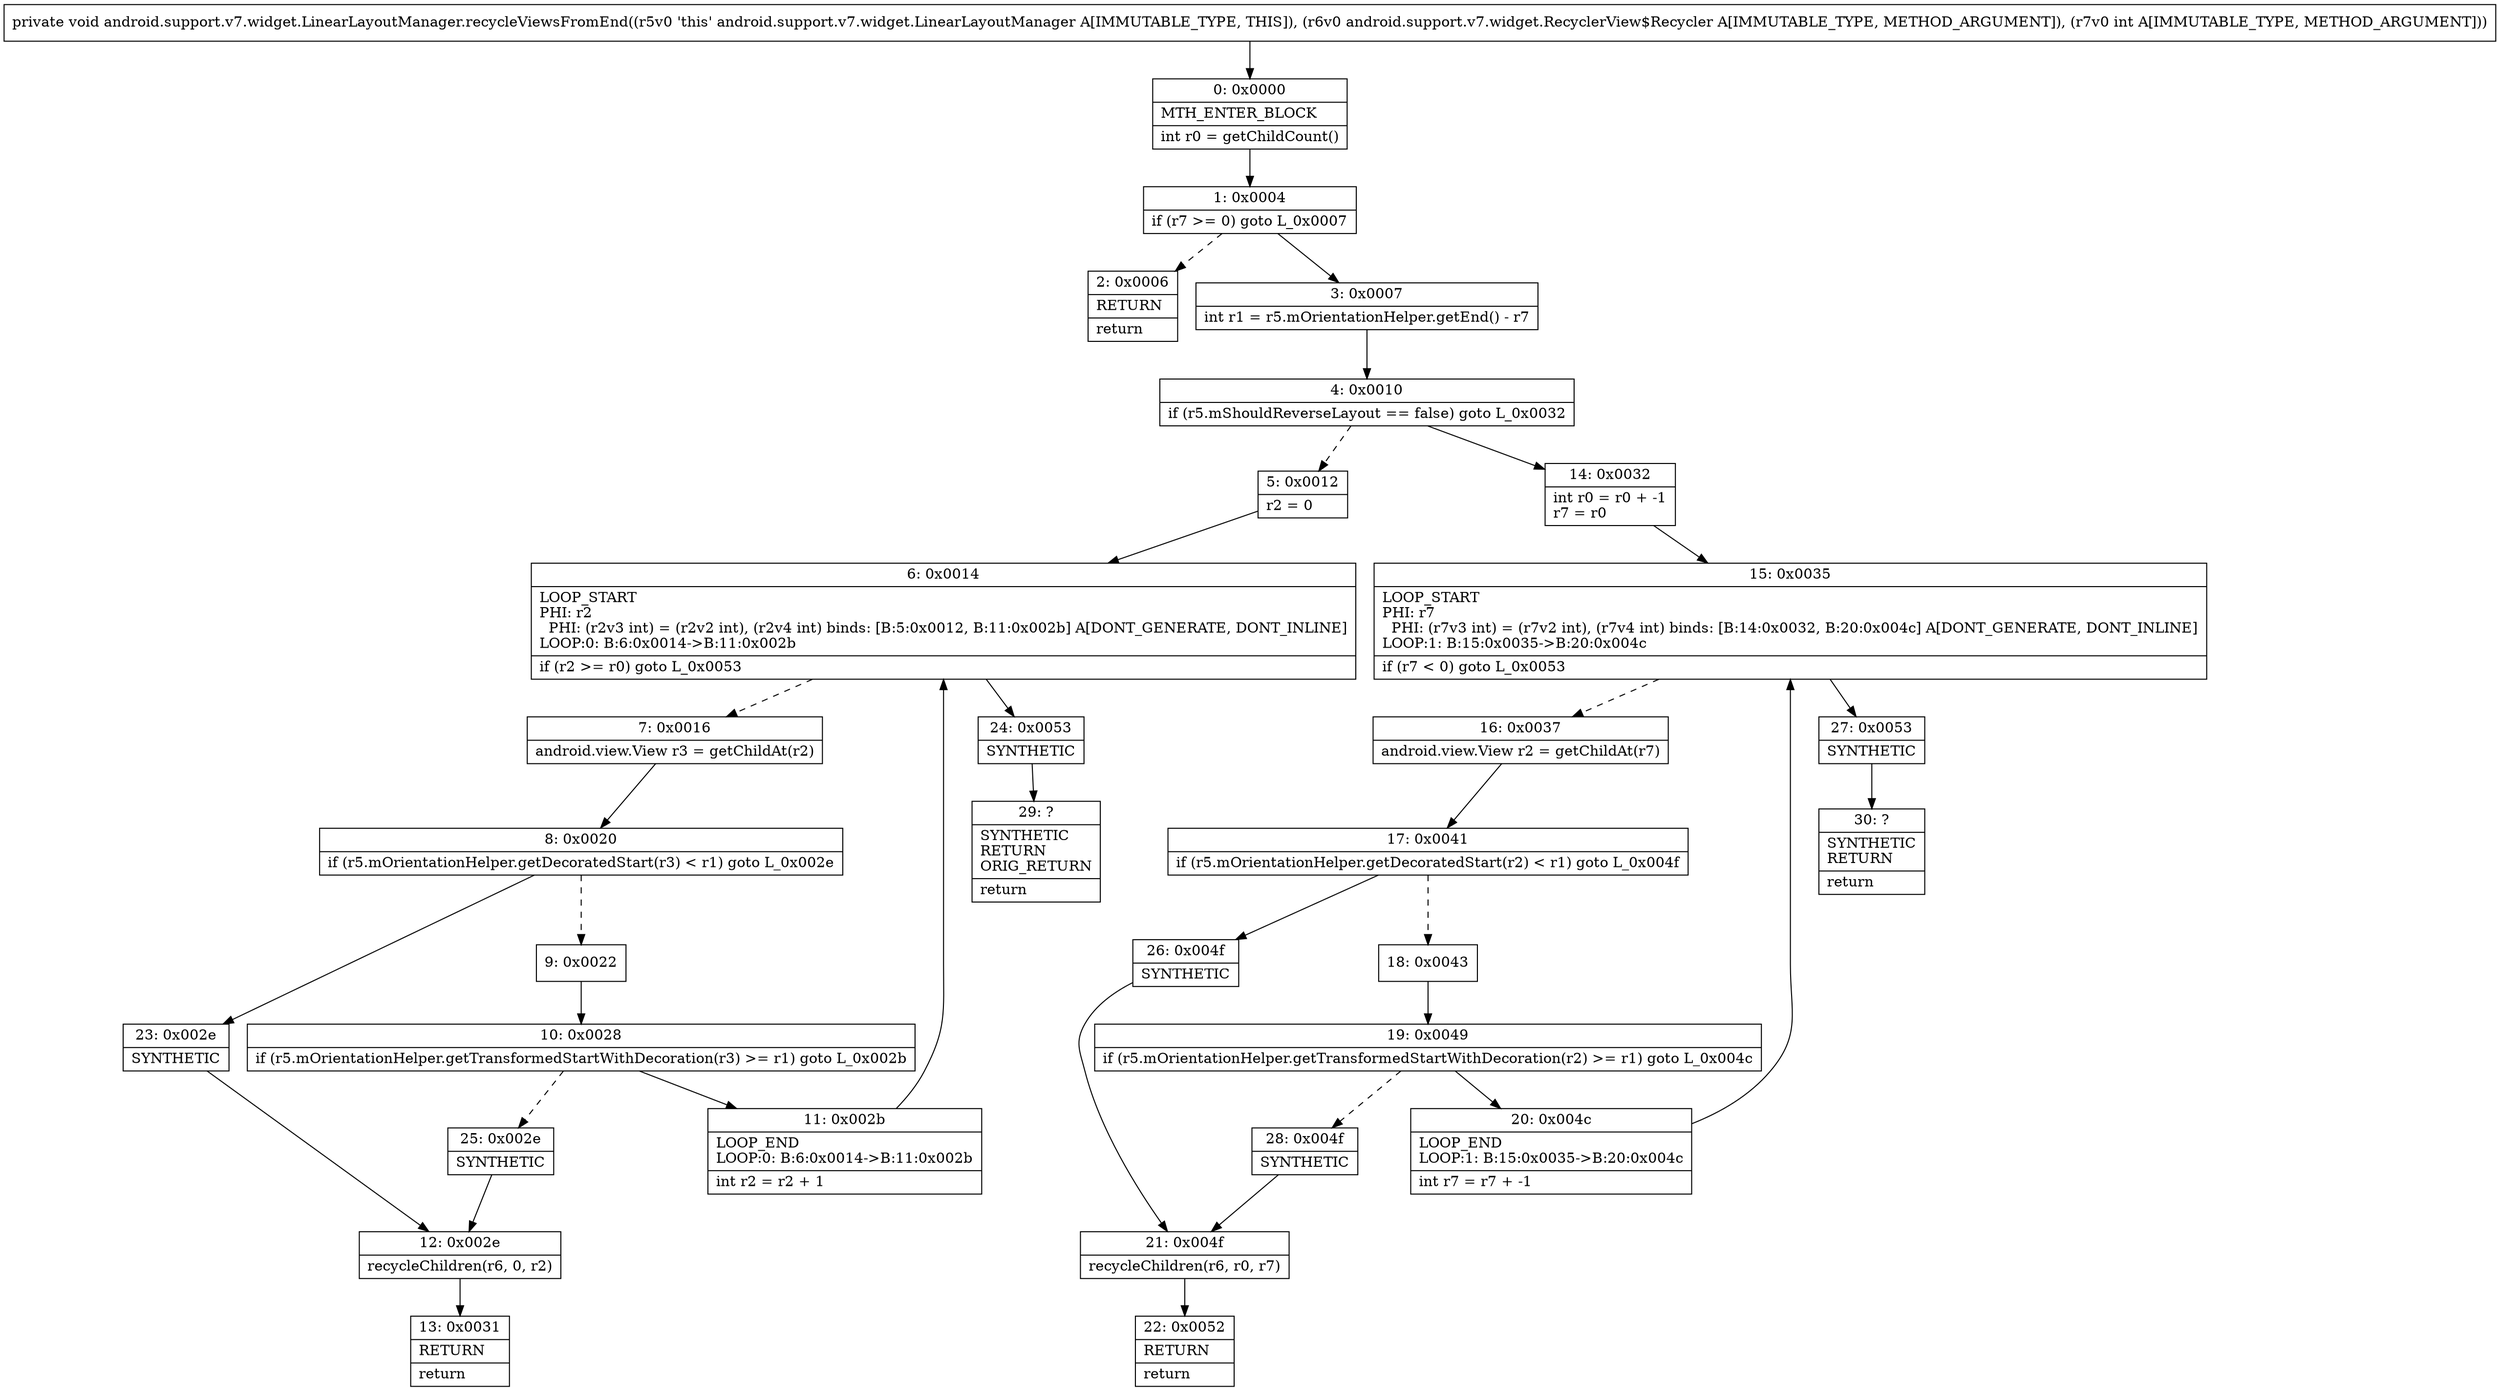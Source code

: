 digraph "CFG forandroid.support.v7.widget.LinearLayoutManager.recycleViewsFromEnd(Landroid\/support\/v7\/widget\/RecyclerView$Recycler;I)V" {
Node_0 [shape=record,label="{0\:\ 0x0000|MTH_ENTER_BLOCK\l|int r0 = getChildCount()\l}"];
Node_1 [shape=record,label="{1\:\ 0x0004|if (r7 \>= 0) goto L_0x0007\l}"];
Node_2 [shape=record,label="{2\:\ 0x0006|RETURN\l|return\l}"];
Node_3 [shape=record,label="{3\:\ 0x0007|int r1 = r5.mOrientationHelper.getEnd() \- r7\l}"];
Node_4 [shape=record,label="{4\:\ 0x0010|if (r5.mShouldReverseLayout == false) goto L_0x0032\l}"];
Node_5 [shape=record,label="{5\:\ 0x0012|r2 = 0\l}"];
Node_6 [shape=record,label="{6\:\ 0x0014|LOOP_START\lPHI: r2 \l  PHI: (r2v3 int) = (r2v2 int), (r2v4 int) binds: [B:5:0x0012, B:11:0x002b] A[DONT_GENERATE, DONT_INLINE]\lLOOP:0: B:6:0x0014\-\>B:11:0x002b\l|if (r2 \>= r0) goto L_0x0053\l}"];
Node_7 [shape=record,label="{7\:\ 0x0016|android.view.View r3 = getChildAt(r2)\l}"];
Node_8 [shape=record,label="{8\:\ 0x0020|if (r5.mOrientationHelper.getDecoratedStart(r3) \< r1) goto L_0x002e\l}"];
Node_9 [shape=record,label="{9\:\ 0x0022}"];
Node_10 [shape=record,label="{10\:\ 0x0028|if (r5.mOrientationHelper.getTransformedStartWithDecoration(r3) \>= r1) goto L_0x002b\l}"];
Node_11 [shape=record,label="{11\:\ 0x002b|LOOP_END\lLOOP:0: B:6:0x0014\-\>B:11:0x002b\l|int r2 = r2 + 1\l}"];
Node_12 [shape=record,label="{12\:\ 0x002e|recycleChildren(r6, 0, r2)\l}"];
Node_13 [shape=record,label="{13\:\ 0x0031|RETURN\l|return\l}"];
Node_14 [shape=record,label="{14\:\ 0x0032|int r0 = r0 + \-1\lr7 = r0\l}"];
Node_15 [shape=record,label="{15\:\ 0x0035|LOOP_START\lPHI: r7 \l  PHI: (r7v3 int) = (r7v2 int), (r7v4 int) binds: [B:14:0x0032, B:20:0x004c] A[DONT_GENERATE, DONT_INLINE]\lLOOP:1: B:15:0x0035\-\>B:20:0x004c\l|if (r7 \< 0) goto L_0x0053\l}"];
Node_16 [shape=record,label="{16\:\ 0x0037|android.view.View r2 = getChildAt(r7)\l}"];
Node_17 [shape=record,label="{17\:\ 0x0041|if (r5.mOrientationHelper.getDecoratedStart(r2) \< r1) goto L_0x004f\l}"];
Node_18 [shape=record,label="{18\:\ 0x0043}"];
Node_19 [shape=record,label="{19\:\ 0x0049|if (r5.mOrientationHelper.getTransformedStartWithDecoration(r2) \>= r1) goto L_0x004c\l}"];
Node_20 [shape=record,label="{20\:\ 0x004c|LOOP_END\lLOOP:1: B:15:0x0035\-\>B:20:0x004c\l|int r7 = r7 + \-1\l}"];
Node_21 [shape=record,label="{21\:\ 0x004f|recycleChildren(r6, r0, r7)\l}"];
Node_22 [shape=record,label="{22\:\ 0x0052|RETURN\l|return\l}"];
Node_23 [shape=record,label="{23\:\ 0x002e|SYNTHETIC\l}"];
Node_24 [shape=record,label="{24\:\ 0x0053|SYNTHETIC\l}"];
Node_25 [shape=record,label="{25\:\ 0x002e|SYNTHETIC\l}"];
Node_26 [shape=record,label="{26\:\ 0x004f|SYNTHETIC\l}"];
Node_27 [shape=record,label="{27\:\ 0x0053|SYNTHETIC\l}"];
Node_28 [shape=record,label="{28\:\ 0x004f|SYNTHETIC\l}"];
Node_29 [shape=record,label="{29\:\ ?|SYNTHETIC\lRETURN\lORIG_RETURN\l|return\l}"];
Node_30 [shape=record,label="{30\:\ ?|SYNTHETIC\lRETURN\l|return\l}"];
MethodNode[shape=record,label="{private void android.support.v7.widget.LinearLayoutManager.recycleViewsFromEnd((r5v0 'this' android.support.v7.widget.LinearLayoutManager A[IMMUTABLE_TYPE, THIS]), (r6v0 android.support.v7.widget.RecyclerView$Recycler A[IMMUTABLE_TYPE, METHOD_ARGUMENT]), (r7v0 int A[IMMUTABLE_TYPE, METHOD_ARGUMENT])) }"];
MethodNode -> Node_0;
Node_0 -> Node_1;
Node_1 -> Node_2[style=dashed];
Node_1 -> Node_3;
Node_3 -> Node_4;
Node_4 -> Node_5[style=dashed];
Node_4 -> Node_14;
Node_5 -> Node_6;
Node_6 -> Node_7[style=dashed];
Node_6 -> Node_24;
Node_7 -> Node_8;
Node_8 -> Node_9[style=dashed];
Node_8 -> Node_23;
Node_9 -> Node_10;
Node_10 -> Node_11;
Node_10 -> Node_25[style=dashed];
Node_11 -> Node_6;
Node_12 -> Node_13;
Node_14 -> Node_15;
Node_15 -> Node_16[style=dashed];
Node_15 -> Node_27;
Node_16 -> Node_17;
Node_17 -> Node_18[style=dashed];
Node_17 -> Node_26;
Node_18 -> Node_19;
Node_19 -> Node_20;
Node_19 -> Node_28[style=dashed];
Node_20 -> Node_15;
Node_21 -> Node_22;
Node_23 -> Node_12;
Node_24 -> Node_29;
Node_25 -> Node_12;
Node_26 -> Node_21;
Node_27 -> Node_30;
Node_28 -> Node_21;
}

